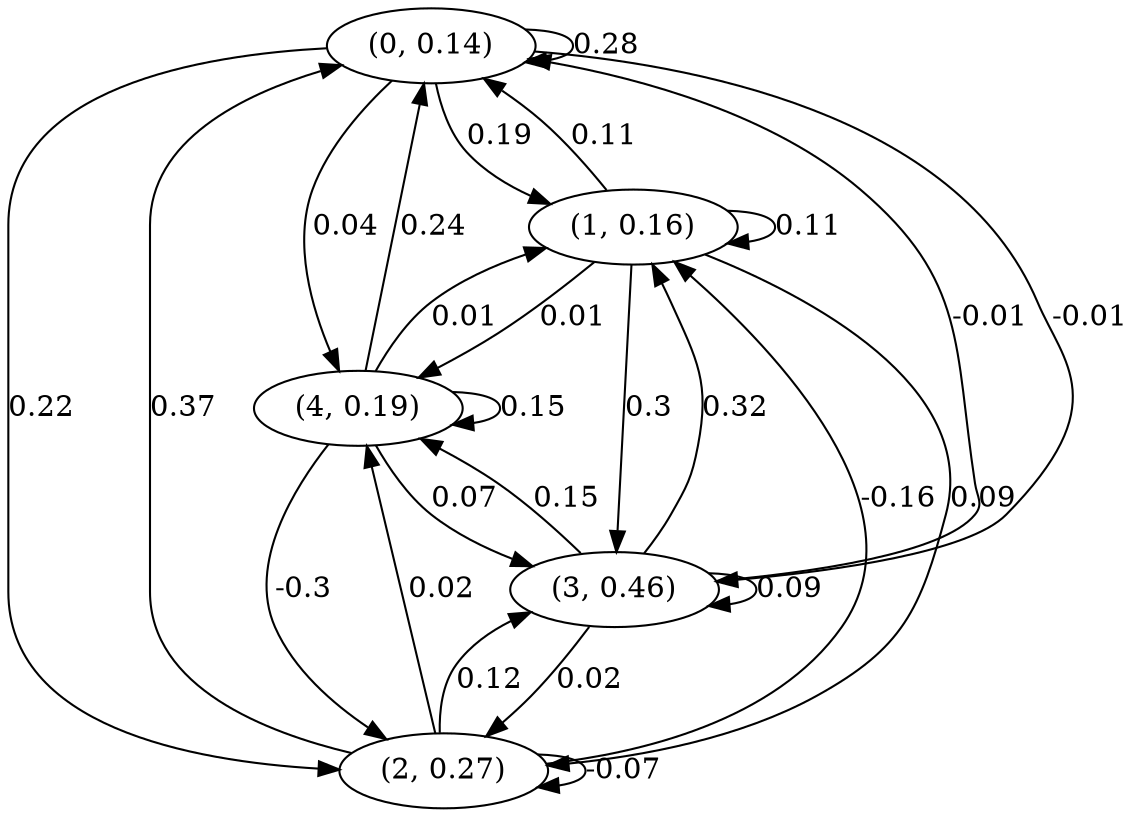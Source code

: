 digraph {
    0 [ label = "(0, 0.14)" ]
    1 [ label = "(1, 0.16)" ]
    2 [ label = "(2, 0.27)" ]
    3 [ label = "(3, 0.46)" ]
    4 [ label = "(4, 0.19)" ]
    0 -> 0 [ label = "0.28" ]
    1 -> 1 [ label = "0.11" ]
    2 -> 2 [ label = "-0.07" ]
    3 -> 3 [ label = "0.09" ]
    4 -> 4 [ label = "0.15" ]
    1 -> 0 [ label = "0.11" ]
    2 -> 0 [ label = "0.37" ]
    3 -> 0 [ label = "-0.01" ]
    4 -> 0 [ label = "0.24" ]
    0 -> 1 [ label = "0.19" ]
    2 -> 1 [ label = "-0.16" ]
    3 -> 1 [ label = "0.32" ]
    4 -> 1 [ label = "0.01" ]
    0 -> 2 [ label = "0.22" ]
    1 -> 2 [ label = "0.09" ]
    3 -> 2 [ label = "0.02" ]
    4 -> 2 [ label = "-0.3" ]
    0 -> 3 [ label = "-0.01" ]
    1 -> 3 [ label = "0.3" ]
    2 -> 3 [ label = "0.12" ]
    4 -> 3 [ label = "0.07" ]
    0 -> 4 [ label = "0.04" ]
    1 -> 4 [ label = "0.01" ]
    2 -> 4 [ label = "0.02" ]
    3 -> 4 [ label = "0.15" ]
}


